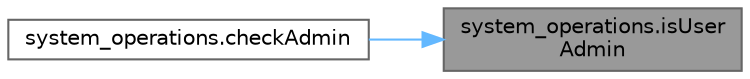 digraph "system_operations.isUserAdmin"
{
 // LATEX_PDF_SIZE
  bgcolor="transparent";
  edge [fontname=Helvetica,fontsize=10,labelfontname=Helvetica,labelfontsize=10];
  node [fontname=Helvetica,fontsize=10,shape=box,height=0.2,width=0.4];
  rankdir="RL";
  Node1 [label="system_operations.isUser\lAdmin",height=0.2,width=0.4,color="gray40", fillcolor="grey60", style="filled", fontcolor="black",tooltip=" "];
  Node1 -> Node2 [dir="back",color="steelblue1",style="solid"];
  Node2 [label="system_operations.checkAdmin",height=0.2,width=0.4,color="grey40", fillcolor="white", style="filled",URL="$de/d05/namespacesystem__operations.html#a2d29427becb76cd67d51fe071b7aa721",tooltip=" "];
}

